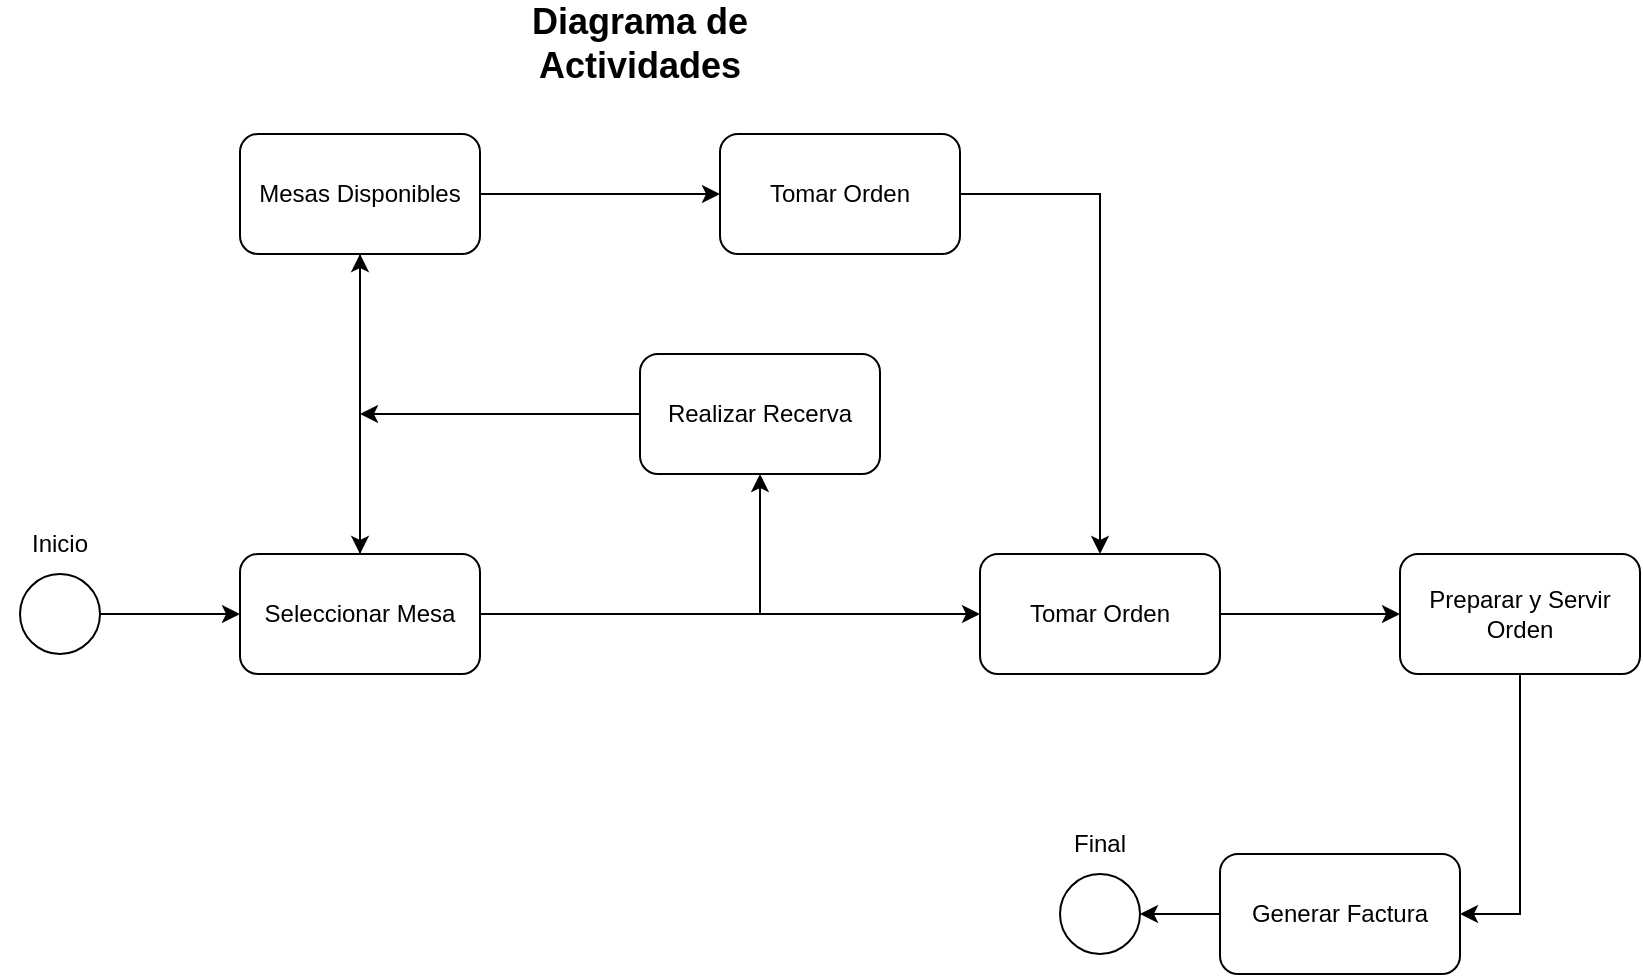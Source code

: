 <mxfile version="24.7.8">
  <diagram name="Página-1" id="qV68vRLcoIlHiKxW5ZC5">
    <mxGraphModel dx="1290" dy="565" grid="1" gridSize="10" guides="1" tooltips="1" connect="1" arrows="1" fold="1" page="1" pageScale="1" pageWidth="1200" pageHeight="1920" math="0" shadow="0">
      <root>
        <mxCell id="0" />
        <mxCell id="1" parent="0" />
        <mxCell id="GvtacGix6wBGXma_RsV8-18" style="edgeStyle=orthogonalEdgeStyle;rounded=0;orthogonalLoop=1;jettySize=auto;html=1;exitX=1;exitY=0.5;exitDx=0;exitDy=0;entryX=0;entryY=0.5;entryDx=0;entryDy=0;" edge="1" parent="1" source="GvtacGix6wBGXma_RsV8-1" target="GvtacGix6wBGXma_RsV8-2">
          <mxGeometry relative="1" as="geometry" />
        </mxCell>
        <mxCell id="GvtacGix6wBGXma_RsV8-1" value="" style="ellipse;whiteSpace=wrap;html=1;aspect=fixed;" vertex="1" parent="1">
          <mxGeometry x="290" y="320" width="40" height="40" as="geometry" />
        </mxCell>
        <mxCell id="GvtacGix6wBGXma_RsV8-9" style="edgeStyle=orthogonalEdgeStyle;rounded=0;orthogonalLoop=1;jettySize=auto;html=1;exitX=1;exitY=0.5;exitDx=0;exitDy=0;entryX=0;entryY=0.5;entryDx=0;entryDy=0;" edge="1" parent="1" source="GvtacGix6wBGXma_RsV8-2" target="GvtacGix6wBGXma_RsV8-6">
          <mxGeometry relative="1" as="geometry" />
        </mxCell>
        <mxCell id="GvtacGix6wBGXma_RsV8-10" style="edgeStyle=orthogonalEdgeStyle;rounded=0;orthogonalLoop=1;jettySize=auto;html=1;entryX=0.5;entryY=1;entryDx=0;entryDy=0;" edge="1" parent="1" source="GvtacGix6wBGXma_RsV8-2" target="GvtacGix6wBGXma_RsV8-4">
          <mxGeometry relative="1" as="geometry" />
        </mxCell>
        <mxCell id="GvtacGix6wBGXma_RsV8-12" style="edgeStyle=orthogonalEdgeStyle;rounded=0;orthogonalLoop=1;jettySize=auto;html=1;exitX=0.5;exitY=0;exitDx=0;exitDy=0;entryX=0.5;entryY=1;entryDx=0;entryDy=0;" edge="1" parent="1" source="GvtacGix6wBGXma_RsV8-2" target="GvtacGix6wBGXma_RsV8-3">
          <mxGeometry relative="1" as="geometry" />
        </mxCell>
        <mxCell id="GvtacGix6wBGXma_RsV8-2" value="Seleccionar Mesa" style="rounded=1;whiteSpace=wrap;html=1;" vertex="1" parent="1">
          <mxGeometry x="400" y="310" width="120" height="60" as="geometry" />
        </mxCell>
        <mxCell id="GvtacGix6wBGXma_RsV8-13" style="edgeStyle=orthogonalEdgeStyle;rounded=0;orthogonalLoop=1;jettySize=auto;html=1;" edge="1" parent="1" source="GvtacGix6wBGXma_RsV8-3" target="GvtacGix6wBGXma_RsV8-2">
          <mxGeometry relative="1" as="geometry" />
        </mxCell>
        <mxCell id="GvtacGix6wBGXma_RsV8-15" style="edgeStyle=orthogonalEdgeStyle;rounded=0;orthogonalLoop=1;jettySize=auto;html=1;exitX=1;exitY=0.5;exitDx=0;exitDy=0;entryX=0;entryY=0.5;entryDx=0;entryDy=0;" edge="1" parent="1" source="GvtacGix6wBGXma_RsV8-3" target="GvtacGix6wBGXma_RsV8-5">
          <mxGeometry relative="1" as="geometry" />
        </mxCell>
        <mxCell id="GvtacGix6wBGXma_RsV8-3" value="Mesas Disponibles" style="rounded=1;whiteSpace=wrap;html=1;" vertex="1" parent="1">
          <mxGeometry x="400" y="100" width="120" height="60" as="geometry" />
        </mxCell>
        <mxCell id="GvtacGix6wBGXma_RsV8-14" style="edgeStyle=orthogonalEdgeStyle;rounded=0;orthogonalLoop=1;jettySize=auto;html=1;" edge="1" parent="1" source="GvtacGix6wBGXma_RsV8-4">
          <mxGeometry relative="1" as="geometry">
            <mxPoint x="460" y="240" as="targetPoint" />
          </mxGeometry>
        </mxCell>
        <mxCell id="GvtacGix6wBGXma_RsV8-4" value="Realizar Recerva" style="rounded=1;whiteSpace=wrap;html=1;" vertex="1" parent="1">
          <mxGeometry x="600" y="210" width="120" height="60" as="geometry" />
        </mxCell>
        <mxCell id="GvtacGix6wBGXma_RsV8-11" style="edgeStyle=orthogonalEdgeStyle;rounded=0;orthogonalLoop=1;jettySize=auto;html=1;entryX=0.5;entryY=0;entryDx=0;entryDy=0;" edge="1" parent="1" source="GvtacGix6wBGXma_RsV8-5" target="GvtacGix6wBGXma_RsV8-6">
          <mxGeometry relative="1" as="geometry" />
        </mxCell>
        <mxCell id="GvtacGix6wBGXma_RsV8-5" value="Tomar Orden" style="rounded=1;whiteSpace=wrap;html=1;" vertex="1" parent="1">
          <mxGeometry x="640" y="100" width="120" height="60" as="geometry" />
        </mxCell>
        <mxCell id="GvtacGix6wBGXma_RsV8-25" style="edgeStyle=orthogonalEdgeStyle;rounded=0;orthogonalLoop=1;jettySize=auto;html=1;" edge="1" parent="1" source="GvtacGix6wBGXma_RsV8-6" target="GvtacGix6wBGXma_RsV8-22">
          <mxGeometry relative="1" as="geometry" />
        </mxCell>
        <mxCell id="GvtacGix6wBGXma_RsV8-6" value="Tomar Orden" style="rounded=1;whiteSpace=wrap;html=1;" vertex="1" parent="1">
          <mxGeometry x="770" y="310" width="120" height="60" as="geometry" />
        </mxCell>
        <mxCell id="GvtacGix6wBGXma_RsV8-24" style="edgeStyle=orthogonalEdgeStyle;rounded=0;orthogonalLoop=1;jettySize=auto;html=1;" edge="1" parent="1" source="GvtacGix6wBGXma_RsV8-7" target="GvtacGix6wBGXma_RsV8-8">
          <mxGeometry relative="1" as="geometry" />
        </mxCell>
        <mxCell id="GvtacGix6wBGXma_RsV8-7" value="Generar Factura" style="rounded=1;whiteSpace=wrap;html=1;" vertex="1" parent="1">
          <mxGeometry x="890" y="460" width="120" height="60" as="geometry" />
        </mxCell>
        <mxCell id="GvtacGix6wBGXma_RsV8-8" value="" style="ellipse;whiteSpace=wrap;html=1;aspect=fixed;" vertex="1" parent="1">
          <mxGeometry x="810" y="470" width="40" height="40" as="geometry" />
        </mxCell>
        <mxCell id="GvtacGix6wBGXma_RsV8-19" value="Inicio" style="text;html=1;align=center;verticalAlign=middle;whiteSpace=wrap;rounded=0;" vertex="1" parent="1">
          <mxGeometry x="280" y="290" width="60" height="30" as="geometry" />
        </mxCell>
        <mxCell id="GvtacGix6wBGXma_RsV8-20" value="Final" style="text;html=1;align=center;verticalAlign=middle;whiteSpace=wrap;rounded=0;" vertex="1" parent="1">
          <mxGeometry x="800" y="440" width="60" height="30" as="geometry" />
        </mxCell>
        <mxCell id="GvtacGix6wBGXma_RsV8-21" value="&lt;font style=&quot;font-size: 18px;&quot;&gt;&lt;b&gt;Diagrama de Actividades&lt;/b&gt;&lt;/font&gt;" style="text;html=1;align=center;verticalAlign=middle;whiteSpace=wrap;rounded=0;" vertex="1" parent="1">
          <mxGeometry x="510" y="40" width="180" height="30" as="geometry" />
        </mxCell>
        <mxCell id="GvtacGix6wBGXma_RsV8-23" style="edgeStyle=orthogonalEdgeStyle;rounded=0;orthogonalLoop=1;jettySize=auto;html=1;entryX=1;entryY=0.5;entryDx=0;entryDy=0;" edge="1" parent="1" source="GvtacGix6wBGXma_RsV8-22" target="GvtacGix6wBGXma_RsV8-7">
          <mxGeometry relative="1" as="geometry" />
        </mxCell>
        <mxCell id="GvtacGix6wBGXma_RsV8-22" value="Preparar y Servir Orden" style="rounded=1;whiteSpace=wrap;html=1;" vertex="1" parent="1">
          <mxGeometry x="980" y="310" width="120" height="60" as="geometry" />
        </mxCell>
      </root>
    </mxGraphModel>
  </diagram>
</mxfile>
